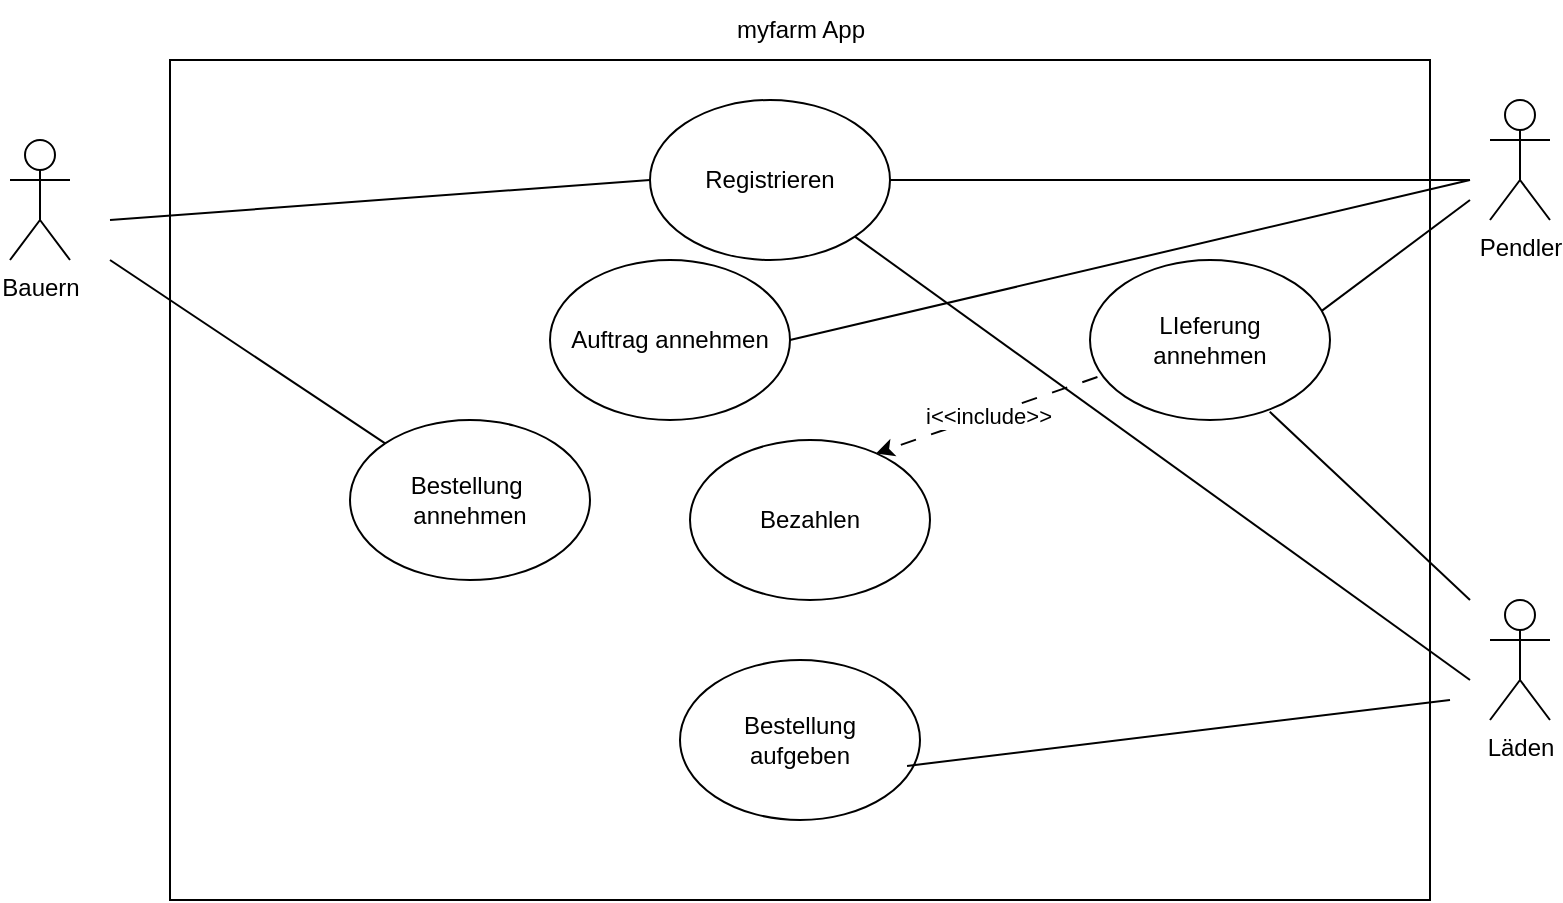 <mxfile version="23.0.1" type="device">
  <diagram name="Seite-1" id="LDu3xiUu3RCNs183H0bi">
    <mxGraphModel dx="784" dy="594" grid="1" gridSize="10" guides="1" tooltips="1" connect="1" arrows="1" fold="1" page="1" pageScale="1" pageWidth="827" pageHeight="1169" math="0" shadow="0">
      <root>
        <mxCell id="0" />
        <mxCell id="1" parent="0" />
        <mxCell id="xHPnbuRE7HniOLwfkd7a-1" value="" style="rounded=0;whiteSpace=wrap;html=1;" vertex="1" parent="1">
          <mxGeometry x="120" y="90" width="630" height="420" as="geometry" />
        </mxCell>
        <mxCell id="xHPnbuRE7HniOLwfkd7a-2" value="Bauern" style="shape=umlActor;verticalLabelPosition=bottom;verticalAlign=top;html=1;outlineConnect=0;" vertex="1" parent="1">
          <mxGeometry x="40" y="130" width="30" height="60" as="geometry" />
        </mxCell>
        <mxCell id="xHPnbuRE7HniOLwfkd7a-3" value="Pendler" style="shape=umlActor;verticalLabelPosition=bottom;verticalAlign=top;html=1;outlineConnect=0;" vertex="1" parent="1">
          <mxGeometry x="780" y="110" width="30" height="60" as="geometry" />
        </mxCell>
        <mxCell id="xHPnbuRE7HniOLwfkd7a-4" value="Läden" style="shape=umlActor;verticalLabelPosition=bottom;verticalAlign=top;html=1;outlineConnect=0;" vertex="1" parent="1">
          <mxGeometry x="780" y="360" width="30" height="60" as="geometry" />
        </mxCell>
        <mxCell id="xHPnbuRE7HniOLwfkd7a-5" value="Registrieren" style="ellipse;whiteSpace=wrap;html=1;" vertex="1" parent="1">
          <mxGeometry x="360" y="110" width="120" height="80" as="geometry" />
        </mxCell>
        <mxCell id="xHPnbuRE7HniOLwfkd7a-8" value="" style="endArrow=none;html=1;rounded=0;entryX=0;entryY=0.5;entryDx=0;entryDy=0;" edge="1" parent="1" target="xHPnbuRE7HniOLwfkd7a-5">
          <mxGeometry width="50" height="50" relative="1" as="geometry">
            <mxPoint x="90" y="170" as="sourcePoint" />
            <mxPoint x="440" y="220" as="targetPoint" />
          </mxGeometry>
        </mxCell>
        <mxCell id="xHPnbuRE7HniOLwfkd7a-9" value="" style="endArrow=none;html=1;rounded=0;exitX=1;exitY=0.5;exitDx=0;exitDy=0;" edge="1" parent="1" source="xHPnbuRE7HniOLwfkd7a-5">
          <mxGeometry width="50" height="50" relative="1" as="geometry">
            <mxPoint x="390" y="270" as="sourcePoint" />
            <mxPoint x="770" y="150" as="targetPoint" />
          </mxGeometry>
        </mxCell>
        <mxCell id="xHPnbuRE7HniOLwfkd7a-10" value="" style="endArrow=none;html=1;rounded=0;exitX=1;exitY=1;exitDx=0;exitDy=0;" edge="1" parent="1" source="xHPnbuRE7HniOLwfkd7a-5">
          <mxGeometry width="50" height="50" relative="1" as="geometry">
            <mxPoint x="390" y="310" as="sourcePoint" />
            <mxPoint x="770" y="400" as="targetPoint" />
          </mxGeometry>
        </mxCell>
        <mxCell id="xHPnbuRE7HniOLwfkd7a-11" value="Bestellung&amp;nbsp;&lt;br&gt;annehmen" style="ellipse;whiteSpace=wrap;html=1;" vertex="1" parent="1">
          <mxGeometry x="210" y="270" width="120" height="80" as="geometry" />
        </mxCell>
        <mxCell id="xHPnbuRE7HniOLwfkd7a-12" value="" style="endArrow=none;html=1;rounded=0;" edge="1" parent="1" source="xHPnbuRE7HniOLwfkd7a-11">
          <mxGeometry width="50" height="50" relative="1" as="geometry">
            <mxPoint x="410" y="330" as="sourcePoint" />
            <mxPoint x="90" y="190" as="targetPoint" />
          </mxGeometry>
        </mxCell>
        <mxCell id="xHPnbuRE7HniOLwfkd7a-13" value="" style="endArrow=none;html=1;rounded=0;exitX=0.953;exitY=0.332;exitDx=0;exitDy=0;exitPerimeter=0;" edge="1" parent="1" source="xHPnbuRE7HniOLwfkd7a-14">
          <mxGeometry width="50" height="50" relative="1" as="geometry">
            <mxPoint x="410" y="330" as="sourcePoint" />
            <mxPoint x="770" y="160" as="targetPoint" />
          </mxGeometry>
        </mxCell>
        <mxCell id="xHPnbuRE7HniOLwfkd7a-14" value="LIeferung&lt;br&gt;annehmen" style="ellipse;whiteSpace=wrap;html=1;" vertex="1" parent="1">
          <mxGeometry x="580" y="190" width="120" height="80" as="geometry" />
        </mxCell>
        <mxCell id="xHPnbuRE7HniOLwfkd7a-15" value="Bestellung&lt;br&gt;aufgeben" style="ellipse;whiteSpace=wrap;html=1;" vertex="1" parent="1">
          <mxGeometry x="375" y="390" width="120" height="80" as="geometry" />
        </mxCell>
        <mxCell id="xHPnbuRE7HniOLwfkd7a-16" value="" style="endArrow=none;html=1;rounded=0;exitX=0.946;exitY=0.662;exitDx=0;exitDy=0;exitPerimeter=0;" edge="1" parent="1" source="xHPnbuRE7HniOLwfkd7a-15">
          <mxGeometry width="50" height="50" relative="1" as="geometry">
            <mxPoint x="410" y="330" as="sourcePoint" />
            <mxPoint x="760" y="410" as="targetPoint" />
          </mxGeometry>
        </mxCell>
        <mxCell id="xHPnbuRE7HniOLwfkd7a-17" value="myfarm App" style="text;html=1;align=center;verticalAlign=middle;resizable=0;points=[];autosize=1;strokeColor=none;fillColor=none;" vertex="1" parent="1">
          <mxGeometry x="390" y="60" width="90" height="30" as="geometry" />
        </mxCell>
        <mxCell id="xHPnbuRE7HniOLwfkd7a-19" value="" style="endArrow=none;html=1;rounded=0;entryX=0.749;entryY=0.949;entryDx=0;entryDy=0;entryPerimeter=0;" edge="1" parent="1" target="xHPnbuRE7HniOLwfkd7a-14">
          <mxGeometry width="50" height="50" relative="1" as="geometry">
            <mxPoint x="770" y="360" as="sourcePoint" />
            <mxPoint x="460" y="280" as="targetPoint" />
          </mxGeometry>
        </mxCell>
        <mxCell id="xHPnbuRE7HniOLwfkd7a-20" value="Bezahlen" style="ellipse;whiteSpace=wrap;html=1;" vertex="1" parent="1">
          <mxGeometry x="380" y="280" width="120" height="80" as="geometry" />
        </mxCell>
        <mxCell id="xHPnbuRE7HniOLwfkd7a-22" value="" style="endArrow=classic;html=1;rounded=0;exitX=0.031;exitY=0.731;exitDx=0;exitDy=0;exitPerimeter=0;entryX=0.775;entryY=0.084;entryDx=0;entryDy=0;entryPerimeter=0;dashed=1;dashPattern=8 8;" edge="1" parent="1" source="xHPnbuRE7HniOLwfkd7a-14" target="xHPnbuRE7HniOLwfkd7a-20">
          <mxGeometry relative="1" as="geometry">
            <mxPoint x="390" y="310" as="sourcePoint" />
            <mxPoint x="490" y="310" as="targetPoint" />
          </mxGeometry>
        </mxCell>
        <mxCell id="xHPnbuRE7HniOLwfkd7a-23" value="i&amp;lt;&amp;lt;include&amp;gt;&amp;gt;" style="edgeLabel;resizable=0;html=1;align=center;verticalAlign=middle;" connectable="0" vertex="1" parent="xHPnbuRE7HniOLwfkd7a-22">
          <mxGeometry relative="1" as="geometry" />
        </mxCell>
        <mxCell id="xHPnbuRE7HniOLwfkd7a-24" value="Auftrag annehmen" style="ellipse;whiteSpace=wrap;html=1;" vertex="1" parent="1">
          <mxGeometry x="310" y="190" width="120" height="80" as="geometry" />
        </mxCell>
        <mxCell id="xHPnbuRE7HniOLwfkd7a-25" value="" style="endArrow=none;html=1;rounded=0;exitX=1;exitY=0.5;exitDx=0;exitDy=0;" edge="1" parent="1" source="xHPnbuRE7HniOLwfkd7a-24">
          <mxGeometry width="50" height="50" relative="1" as="geometry">
            <mxPoint x="430" y="210" as="sourcePoint" />
            <mxPoint x="770" y="150" as="targetPoint" />
          </mxGeometry>
        </mxCell>
      </root>
    </mxGraphModel>
  </diagram>
</mxfile>
